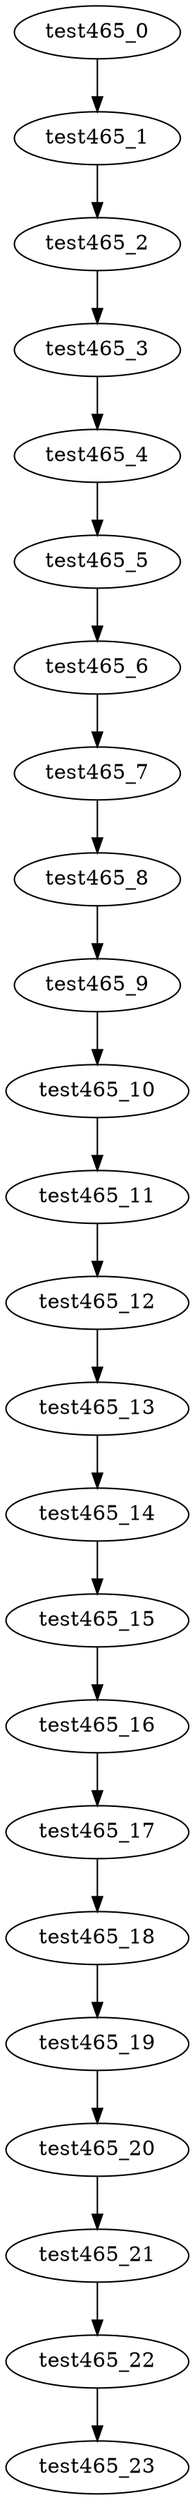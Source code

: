 digraph G {
test465_0->test465_1;
test465_1->test465_2;
test465_2->test465_3;
test465_3->test465_4;
test465_4->test465_5;
test465_5->test465_6;
test465_6->test465_7;
test465_7->test465_8;
test465_8->test465_9;
test465_9->test465_10;
test465_10->test465_11;
test465_11->test465_12;
test465_12->test465_13;
test465_13->test465_14;
test465_14->test465_15;
test465_15->test465_16;
test465_16->test465_17;
test465_17->test465_18;
test465_18->test465_19;
test465_19->test465_20;
test465_20->test465_21;
test465_21->test465_22;
test465_22->test465_23;

}
